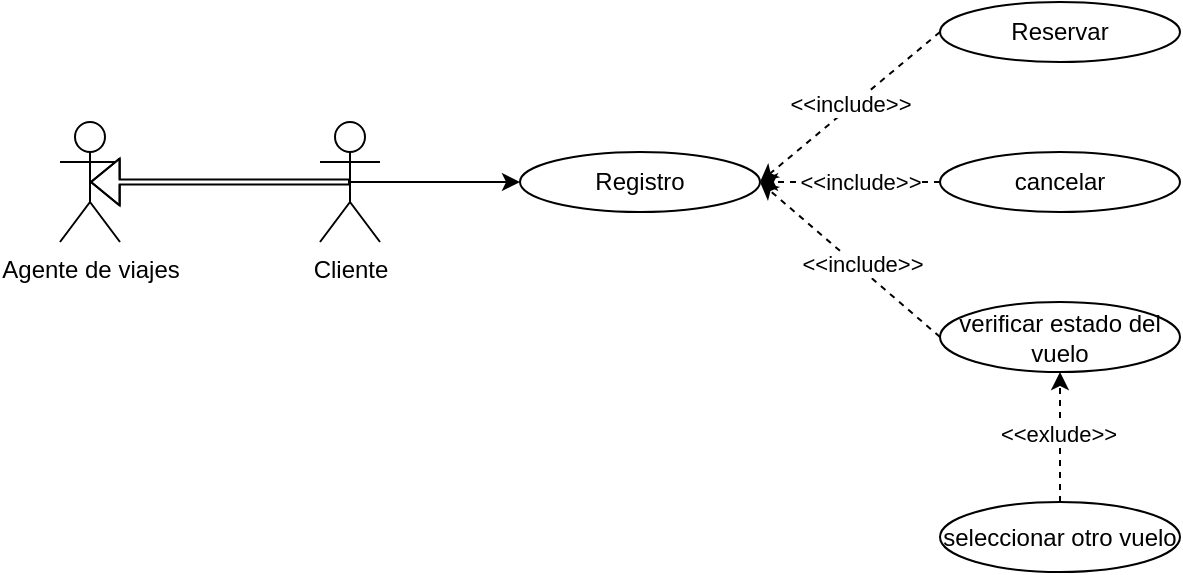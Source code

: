<mxfile version="22.0.2" type="device">
  <diagram name="Página-1" id="BWtdhxkFYSahO-Wof2os">
    <mxGraphModel dx="945" dy="553" grid="1" gridSize="10" guides="1" tooltips="1" connect="1" arrows="1" fold="1" page="1" pageScale="1" pageWidth="827" pageHeight="1169" math="0" shadow="0">
      <root>
        <mxCell id="0" />
        <mxCell id="1" parent="0" />
        <mxCell id="pIclwiFEjsyVDsLdSNmG-9" style="edgeStyle=orthogonalEdgeStyle;rounded=0;orthogonalLoop=1;jettySize=auto;html=1;exitX=0.5;exitY=0.5;exitDx=0;exitDy=0;exitPerimeter=0;entryX=0;entryY=0.5;entryDx=0;entryDy=0;" edge="1" parent="1" source="pIclwiFEjsyVDsLdSNmG-1" target="pIclwiFEjsyVDsLdSNmG-3">
          <mxGeometry relative="1" as="geometry" />
        </mxCell>
        <mxCell id="pIclwiFEjsyVDsLdSNmG-1" value="Cliente" style="shape=umlActor;verticalLabelPosition=bottom;verticalAlign=top;html=1;outlineConnect=0;" vertex="1" parent="1">
          <mxGeometry x="230" y="260" width="30" height="60" as="geometry" />
        </mxCell>
        <mxCell id="pIclwiFEjsyVDsLdSNmG-2" value="Agente de viajes" style="shape=umlActor;verticalLabelPosition=bottom;verticalAlign=top;html=1;outlineConnect=0;" vertex="1" parent="1">
          <mxGeometry x="100" y="260" width="30" height="60" as="geometry" />
        </mxCell>
        <mxCell id="pIclwiFEjsyVDsLdSNmG-3" value="Registro" style="ellipse;whiteSpace=wrap;html=1;" vertex="1" parent="1">
          <mxGeometry x="330" y="275" width="120" height="30" as="geometry" />
        </mxCell>
        <mxCell id="pIclwiFEjsyVDsLdSNmG-16" style="edgeStyle=none;shape=connector;rounded=0;orthogonalLoop=1;jettySize=auto;html=1;exitX=0;exitY=0.5;exitDx=0;exitDy=0;entryX=1;entryY=0.5;entryDx=0;entryDy=0;dashed=1;labelBackgroundColor=default;strokeColor=default;align=center;verticalAlign=middle;fontFamily=Helvetica;fontSize=11;fontColor=default;endArrow=classic;" edge="1" parent="1" source="pIclwiFEjsyVDsLdSNmG-4" target="pIclwiFEjsyVDsLdSNmG-3">
          <mxGeometry relative="1" as="geometry" />
        </mxCell>
        <mxCell id="pIclwiFEjsyVDsLdSNmG-17" value="&amp;lt;&amp;lt;include&amp;gt;&amp;gt;" style="edgeLabel;html=1;align=center;verticalAlign=middle;resizable=0;points=[];fontSize=11;fontFamily=Helvetica;fontColor=default;" vertex="1" connectable="0" parent="pIclwiFEjsyVDsLdSNmG-16">
          <mxGeometry x="-0.016" y="-1" relative="1" as="geometry">
            <mxPoint as="offset" />
          </mxGeometry>
        </mxCell>
        <mxCell id="pIclwiFEjsyVDsLdSNmG-4" value="Reservar" style="ellipse;whiteSpace=wrap;html=1;" vertex="1" parent="1">
          <mxGeometry x="540" y="200" width="120" height="30" as="geometry" />
        </mxCell>
        <mxCell id="pIclwiFEjsyVDsLdSNmG-8" style="edgeStyle=orthogonalEdgeStyle;rounded=0;orthogonalLoop=1;jettySize=auto;html=1;exitX=0.5;exitY=0.5;exitDx=0;exitDy=0;exitPerimeter=0;entryX=0.5;entryY=0.5;entryDx=0;entryDy=0;entryPerimeter=0;shape=flexArrow;fillColor=default;width=2.5;endSize=4.442;" edge="1" parent="1" source="pIclwiFEjsyVDsLdSNmG-1" target="pIclwiFEjsyVDsLdSNmG-2">
          <mxGeometry relative="1" as="geometry">
            <Array as="points">
              <mxPoint x="190" y="290" />
              <mxPoint x="190" y="290" />
            </Array>
          </mxGeometry>
        </mxCell>
        <mxCell id="pIclwiFEjsyVDsLdSNmG-15" style="edgeStyle=none;shape=connector;rounded=0;orthogonalLoop=1;jettySize=auto;html=1;exitX=0;exitY=0.5;exitDx=0;exitDy=0;entryX=1;entryY=0.5;entryDx=0;entryDy=0;dashed=1;labelBackgroundColor=default;strokeColor=default;align=center;verticalAlign=middle;fontFamily=Helvetica;fontSize=11;fontColor=default;endArrow=classic;" edge="1" parent="1" source="pIclwiFEjsyVDsLdSNmG-10" target="pIclwiFEjsyVDsLdSNmG-3">
          <mxGeometry relative="1" as="geometry" />
        </mxCell>
        <mxCell id="pIclwiFEjsyVDsLdSNmG-18" value="&amp;lt;&amp;lt;include&amp;gt;&amp;gt;" style="edgeLabel;html=1;align=center;verticalAlign=middle;resizable=0;points=[];fontSize=11;fontFamily=Helvetica;fontColor=default;" vertex="1" connectable="0" parent="pIclwiFEjsyVDsLdSNmG-15">
          <mxGeometry x="0.333" y="2" relative="1" as="geometry">
            <mxPoint x="20" y="-2" as="offset" />
          </mxGeometry>
        </mxCell>
        <mxCell id="pIclwiFEjsyVDsLdSNmG-10" value="cancelar" style="ellipse;whiteSpace=wrap;html=1;" vertex="1" parent="1">
          <mxGeometry x="540" y="275" width="120" height="30" as="geometry" />
        </mxCell>
        <mxCell id="pIclwiFEjsyVDsLdSNmG-13" style="rounded=0;orthogonalLoop=1;jettySize=auto;html=1;exitX=0;exitY=0.5;exitDx=0;exitDy=0;entryX=1;entryY=0.5;entryDx=0;entryDy=0;dashed=1;" edge="1" parent="1" source="pIclwiFEjsyVDsLdSNmG-11" target="pIclwiFEjsyVDsLdSNmG-3">
          <mxGeometry relative="1" as="geometry" />
        </mxCell>
        <mxCell id="pIclwiFEjsyVDsLdSNmG-19" value="&amp;lt;&amp;lt;include&amp;gt;&amp;gt;" style="edgeLabel;html=1;align=center;verticalAlign=middle;resizable=0;points=[];fontSize=11;fontFamily=Helvetica;fontColor=default;" vertex="1" connectable="0" parent="pIclwiFEjsyVDsLdSNmG-13">
          <mxGeometry x="0.313" y="4" relative="1" as="geometry">
            <mxPoint x="22" y="11" as="offset" />
          </mxGeometry>
        </mxCell>
        <mxCell id="pIclwiFEjsyVDsLdSNmG-11" value="verificar estado del vuelo" style="ellipse;whiteSpace=wrap;html=1;" vertex="1" parent="1">
          <mxGeometry x="540" y="350" width="120" height="35" as="geometry" />
        </mxCell>
        <mxCell id="pIclwiFEjsyVDsLdSNmG-21" style="edgeStyle=none;shape=connector;rounded=0;orthogonalLoop=1;jettySize=auto;html=1;exitX=0.5;exitY=0;exitDx=0;exitDy=0;entryX=0.5;entryY=1;entryDx=0;entryDy=0;dashed=1;labelBackgroundColor=default;strokeColor=default;align=center;verticalAlign=middle;fontFamily=Helvetica;fontSize=11;fontColor=default;endArrow=classic;" edge="1" parent="1" source="pIclwiFEjsyVDsLdSNmG-12" target="pIclwiFEjsyVDsLdSNmG-11">
          <mxGeometry relative="1" as="geometry" />
        </mxCell>
        <mxCell id="pIclwiFEjsyVDsLdSNmG-22" value="&amp;lt;&amp;lt;exlude&amp;gt;&amp;gt;" style="edgeLabel;html=1;align=center;verticalAlign=middle;resizable=0;points=[];fontSize=11;fontFamily=Helvetica;fontColor=default;" vertex="1" connectable="0" parent="pIclwiFEjsyVDsLdSNmG-21">
          <mxGeometry x="0.056" y="1" relative="1" as="geometry">
            <mxPoint as="offset" />
          </mxGeometry>
        </mxCell>
        <mxCell id="pIclwiFEjsyVDsLdSNmG-12" value="seleccionar otro vuelo" style="ellipse;whiteSpace=wrap;html=1;" vertex="1" parent="1">
          <mxGeometry x="540" y="450" width="120" height="35" as="geometry" />
        </mxCell>
      </root>
    </mxGraphModel>
  </diagram>
</mxfile>

